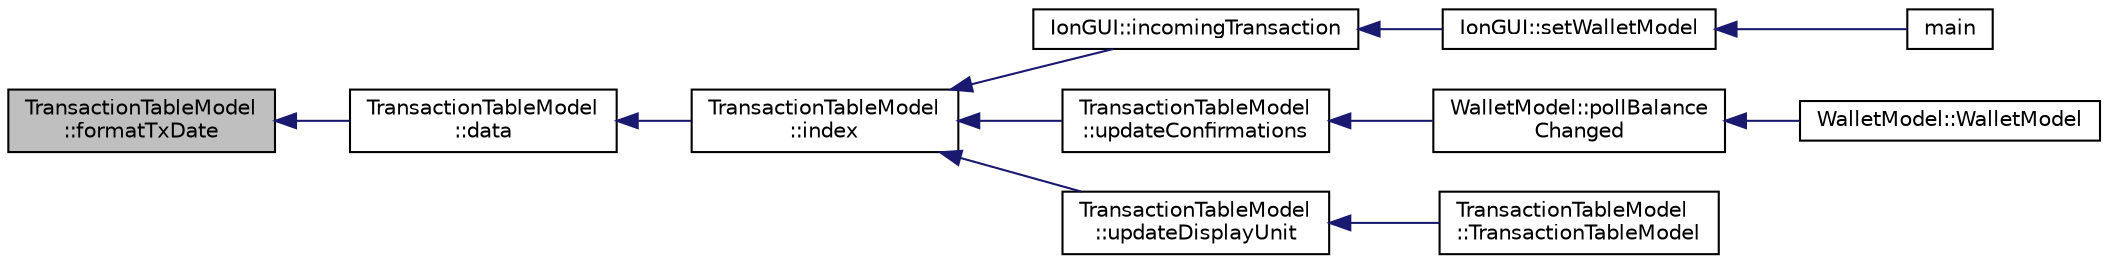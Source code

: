 digraph "TransactionTableModel::formatTxDate"
{
  edge [fontname="Helvetica",fontsize="10",labelfontname="Helvetica",labelfontsize="10"];
  node [fontname="Helvetica",fontsize="10",shape=record];
  rankdir="LR";
  Node651 [label="TransactionTableModel\l::formatTxDate",height=0.2,width=0.4,color="black", fillcolor="grey75", style="filled", fontcolor="black"];
  Node651 -> Node652 [dir="back",color="midnightblue",fontsize="10",style="solid",fontname="Helvetica"];
  Node652 [label="TransactionTableModel\l::data",height=0.2,width=0.4,color="black", fillcolor="white", style="filled",URL="$d7/dfe/class_transaction_table_model.html#a02173c31b6014bff182e320217e30e10"];
  Node652 -> Node653 [dir="back",color="midnightblue",fontsize="10",style="solid",fontname="Helvetica"];
  Node653 [label="TransactionTableModel\l::index",height=0.2,width=0.4,color="black", fillcolor="white", style="filled",URL="$d7/dfe/class_transaction_table_model.html#af3a9a49314f80268a77a704f7f028905"];
  Node653 -> Node654 [dir="back",color="midnightblue",fontsize="10",style="solid",fontname="Helvetica"];
  Node654 [label="IonGUI::incomingTransaction",height=0.2,width=0.4,color="black", fillcolor="white", style="filled",URL="$dc/d0b/class_ion_g_u_i.html#acdb78c5d98fb4528bd0e9f5b9c5ad048",tooltip="Show incoming transaction notification for new transactions. "];
  Node654 -> Node655 [dir="back",color="midnightblue",fontsize="10",style="solid",fontname="Helvetica"];
  Node655 [label="IonGUI::setWalletModel",height=0.2,width=0.4,color="black", fillcolor="white", style="filled",URL="$dc/d0b/class_ion_g_u_i.html#a37f87db65498b036d387c705a749c45d",tooltip="Set the wallet model. "];
  Node655 -> Node656 [dir="back",color="midnightblue",fontsize="10",style="solid",fontname="Helvetica"];
  Node656 [label="main",height=0.2,width=0.4,color="black", fillcolor="white", style="filled",URL="$d5/d2d/ion_8cpp.html#a0ddf1224851353fc92bfbff6f499fa97"];
  Node653 -> Node657 [dir="back",color="midnightblue",fontsize="10",style="solid",fontname="Helvetica"];
  Node657 [label="TransactionTableModel\l::updateConfirmations",height=0.2,width=0.4,color="black", fillcolor="white", style="filled",URL="$d7/dfe/class_transaction_table_model.html#a5899d9eda6465bfb16d2846b6459567e"];
  Node657 -> Node658 [dir="back",color="midnightblue",fontsize="10",style="solid",fontname="Helvetica"];
  Node658 [label="WalletModel::pollBalance\lChanged",height=0.2,width=0.4,color="black", fillcolor="white", style="filled",URL="$d4/d27/class_wallet_model.html#a51469b2d95cfd4bc0a14ee456fca7b95"];
  Node658 -> Node659 [dir="back",color="midnightblue",fontsize="10",style="solid",fontname="Helvetica"];
  Node659 [label="WalletModel::WalletModel",height=0.2,width=0.4,color="black", fillcolor="white", style="filled",URL="$d4/d27/class_wallet_model.html#af50d9654d2f20e4e4f0789dcb64ad6b1"];
  Node653 -> Node660 [dir="back",color="midnightblue",fontsize="10",style="solid",fontname="Helvetica"];
  Node660 [label="TransactionTableModel\l::updateDisplayUnit",height=0.2,width=0.4,color="black", fillcolor="white", style="filled",URL="$d7/dfe/class_transaction_table_model.html#a8b73ff7d72ec2dd69790bc61bbe8575e"];
  Node660 -> Node661 [dir="back",color="midnightblue",fontsize="10",style="solid",fontname="Helvetica"];
  Node661 [label="TransactionTableModel\l::TransactionTableModel",height=0.2,width=0.4,color="black", fillcolor="white", style="filled",URL="$d7/dfe/class_transaction_table_model.html#a6c10b7cab9804eee6df9e049a978dc62"];
}
